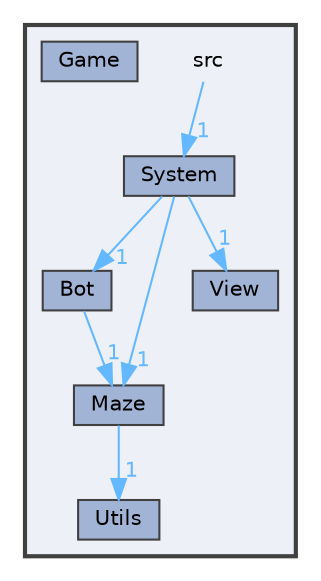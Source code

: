 digraph "src"
{
 // LATEX_PDF_SIZE
  bgcolor="transparent";
  edge [fontname=Helvetica,fontsize=10,labelfontname=Helvetica,labelfontsize=10];
  node [fontname=Helvetica,fontsize=10,shape=box,height=0.2,width=0.4];
  compound=true
  subgraph clusterdir_68267d1309a1af8e8297ef4c3efbcdba {
    graph [ bgcolor="#edf0f7", pencolor="grey25", label="", fontname=Helvetica,fontsize=10 style="filled,bold", URL="dir_68267d1309a1af8e8297ef4c3efbcdba.html",tooltip=""]
    dir_68267d1309a1af8e8297ef4c3efbcdba [shape=plaintext, label="src"];
  dir_82b2118a91a009fbd6b821de5da683c4 [label="Bot", fillcolor="#a2b4d6", color="grey25", style="filled", URL="dir_82b2118a91a009fbd6b821de5da683c4.html",tooltip=""];
  dir_b43036362fece0f978c3c8156df55d19 [label="Game", fillcolor="#a2b4d6", color="grey25", style="filled", URL="dir_b43036362fece0f978c3c8156df55d19.html",tooltip=""];
  dir_ba6778461a1a8dccbfba163ba4d7ba88 [label="Maze", fillcolor="#a2b4d6", color="grey25", style="filled", URL="dir_ba6778461a1a8dccbfba163ba4d7ba88.html",tooltip=""];
  dir_ef68f1e1f5148ff8ef7fb1c955106c3c [label="System", fillcolor="#a2b4d6", color="grey25", style="filled", URL="dir_ef68f1e1f5148ff8ef7fb1c955106c3c.html",tooltip=""];
  dir_a7363e98f9e0bdd87618633653859815 [label="Utils", fillcolor="#a2b4d6", color="grey25", style="filled", URL="dir_a7363e98f9e0bdd87618633653859815.html",tooltip=""];
  dir_7784d12364ef0ec21cd188ca9cb3a89c [label="View", fillcolor="#a2b4d6", color="grey25", style="filled", URL="dir_7784d12364ef0ec21cd188ca9cb3a89c.html",tooltip=""];
  }
  dir_68267d1309a1af8e8297ef4c3efbcdba->dir_ef68f1e1f5148ff8ef7fb1c955106c3c [headlabel="1", labeldistance=1.5 headhref="dir_000004_000005.html" color="steelblue1" fontcolor="steelblue1"];
  dir_82b2118a91a009fbd6b821de5da683c4->dir_ba6778461a1a8dccbfba163ba4d7ba88 [headlabel="1", labeldistance=1.5 headhref="dir_000000_000003.html" color="steelblue1" fontcolor="steelblue1"];
  dir_ba6778461a1a8dccbfba163ba4d7ba88->dir_a7363e98f9e0bdd87618633653859815 [headlabel="1", labeldistance=1.5 headhref="dir_000003_000006.html" color="steelblue1" fontcolor="steelblue1"];
  dir_ef68f1e1f5148ff8ef7fb1c955106c3c->dir_7784d12364ef0ec21cd188ca9cb3a89c [headlabel="1", labeldistance=1.5 headhref="dir_000005_000007.html" color="steelblue1" fontcolor="steelblue1"];
  dir_ef68f1e1f5148ff8ef7fb1c955106c3c->dir_82b2118a91a009fbd6b821de5da683c4 [headlabel="1", labeldistance=1.5 headhref="dir_000005_000000.html" color="steelblue1" fontcolor="steelblue1"];
  dir_ef68f1e1f5148ff8ef7fb1c955106c3c->dir_ba6778461a1a8dccbfba163ba4d7ba88 [headlabel="1", labeldistance=1.5 headhref="dir_000005_000003.html" color="steelblue1" fontcolor="steelblue1"];
}
